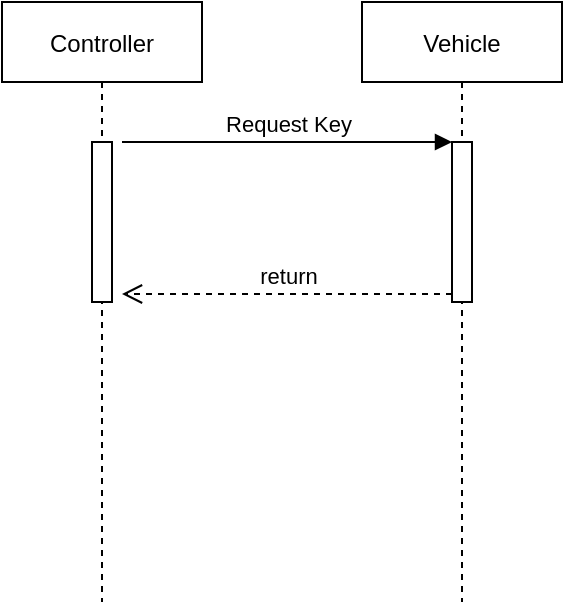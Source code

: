 <mxfile version="15.6.5" type="github">
  <diagram id="kgpKYQtTHZ0yAKxKKP6v" name="Page-1">
    <mxGraphModel dx="554" dy="456" grid="1" gridSize="10" guides="1" tooltips="1" connect="1" arrows="1" fold="1" page="1" pageScale="1" pageWidth="850" pageHeight="1100" math="0" shadow="0">
      <root>
        <mxCell id="0" />
        <mxCell id="1" parent="0" />
        <mxCell id="3nuBFxr9cyL0pnOWT2aG-1" value="Controller" style="shape=umlLifeline;perimeter=lifelinePerimeter;container=1;collapsible=0;recursiveResize=0;rounded=0;shadow=0;strokeWidth=1;fontColor=default;" parent="1" vertex="1">
          <mxGeometry x="120" y="80" width="100" height="300" as="geometry" />
        </mxCell>
        <mxCell id="xSMPxIjG9MjmwalpSGuS-8" value="" style="html=1;points=[];perimeter=orthogonalPerimeter;fontColor=default;strokeColor=default;fillColor=default;" vertex="1" parent="3nuBFxr9cyL0pnOWT2aG-1">
          <mxGeometry x="45" y="70" width="10" height="80" as="geometry" />
        </mxCell>
        <mxCell id="3nuBFxr9cyL0pnOWT2aG-5" value="Vehicle" style="shape=umlLifeline;perimeter=lifelinePerimeter;container=1;collapsible=0;recursiveResize=0;rounded=0;shadow=0;strokeWidth=1;fontColor=default;" parent="1" vertex="1">
          <mxGeometry x="300" y="80" width="100" height="300" as="geometry" />
        </mxCell>
        <mxCell id="xSMPxIjG9MjmwalpSGuS-5" value="" style="html=1;points=[];perimeter=orthogonalPerimeter;fontColor=default;strokeColor=default;fillColor=default;" vertex="1" parent="3nuBFxr9cyL0pnOWT2aG-5">
          <mxGeometry x="45" y="70" width="10" height="80" as="geometry" />
        </mxCell>
        <mxCell id="xSMPxIjG9MjmwalpSGuS-6" value="Request Key" style="html=1;verticalAlign=bottom;endArrow=block;entryX=0;entryY=0;rounded=0;labelBackgroundColor=default;fontColor=default;strokeColor=default;fillColor=default;" edge="1" target="xSMPxIjG9MjmwalpSGuS-5" parent="1">
          <mxGeometry relative="1" as="geometry">
            <mxPoint x="180" y="150" as="sourcePoint" />
          </mxGeometry>
        </mxCell>
        <mxCell id="xSMPxIjG9MjmwalpSGuS-7" value="return" style="html=1;verticalAlign=bottom;endArrow=open;dashed=1;endSize=8;exitX=0;exitY=0.95;rounded=0;labelBackgroundColor=default;fontColor=default;strokeColor=default;fillColor=default;" edge="1" source="xSMPxIjG9MjmwalpSGuS-5" parent="1">
          <mxGeometry relative="1" as="geometry">
            <mxPoint x="180" y="226" as="targetPoint" />
          </mxGeometry>
        </mxCell>
      </root>
    </mxGraphModel>
  </diagram>
</mxfile>

